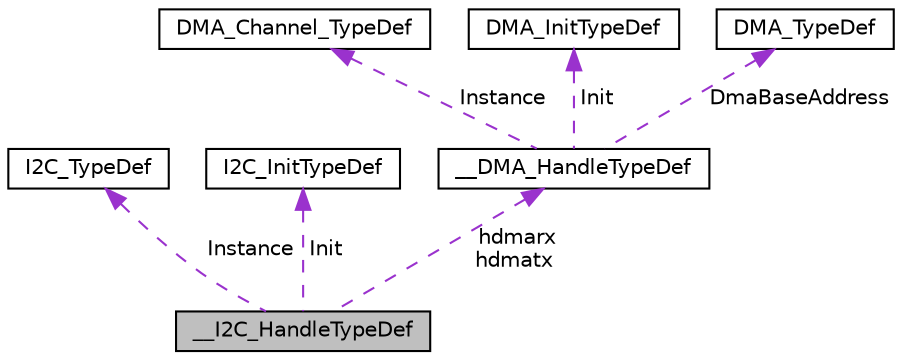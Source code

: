 digraph "__I2C_HandleTypeDef"
{
 // LATEX_PDF_SIZE
  edge [fontname="Helvetica",fontsize="10",labelfontname="Helvetica",labelfontsize="10"];
  node [fontname="Helvetica",fontsize="10",shape=record];
  Node1 [label="__I2C_HandleTypeDef",height=0.2,width=0.4,color="black", fillcolor="grey75", style="filled", fontcolor="black",tooltip=" "];
  Node2 -> Node1 [dir="back",color="darkorchid3",fontsize="10",style="dashed",label=" Instance" ,fontname="Helvetica"];
  Node2 [label="I2C_TypeDef",height=0.2,width=0.4,color="black", fillcolor="white", style="filled",URL="$struct_i2_c___type_def.html",tooltip="Inter-integrated Circuit Interface."];
  Node3 -> Node1 [dir="back",color="darkorchid3",fontsize="10",style="dashed",label=" Init" ,fontname="Helvetica"];
  Node3 [label="I2C_InitTypeDef",height=0.2,width=0.4,color="black", fillcolor="white", style="filled",URL="$struct_i2_c___init_type_def.html",tooltip=" "];
  Node4 -> Node1 [dir="back",color="darkorchid3",fontsize="10",style="dashed",label=" hdmarx\nhdmatx" ,fontname="Helvetica"];
  Node4 [label="__DMA_HandleTypeDef",height=0.2,width=0.4,color="black", fillcolor="white", style="filled",URL="$struct_____d_m_a___handle_type_def.html",tooltip="DMA handle Structure definition."];
  Node5 -> Node4 [dir="back",color="darkorchid3",fontsize="10",style="dashed",label=" Instance" ,fontname="Helvetica"];
  Node5 [label="DMA_Channel_TypeDef",height=0.2,width=0.4,color="black", fillcolor="white", style="filled",URL="$struct_d_m_a___channel___type_def.html",tooltip="DMA Controller."];
  Node6 -> Node4 [dir="back",color="darkorchid3",fontsize="10",style="dashed",label=" Init" ,fontname="Helvetica"];
  Node6 [label="DMA_InitTypeDef",height=0.2,width=0.4,color="black", fillcolor="white", style="filled",URL="$struct_d_m_a___init_type_def.html",tooltip="DMA Configuration Structure definition."];
  Node7 -> Node4 [dir="back",color="darkorchid3",fontsize="10",style="dashed",label=" DmaBaseAddress" ,fontname="Helvetica"];
  Node7 [label="DMA_TypeDef",height=0.2,width=0.4,color="black", fillcolor="white", style="filled",URL="$struct_d_m_a___type_def.html",tooltip=" "];
}

